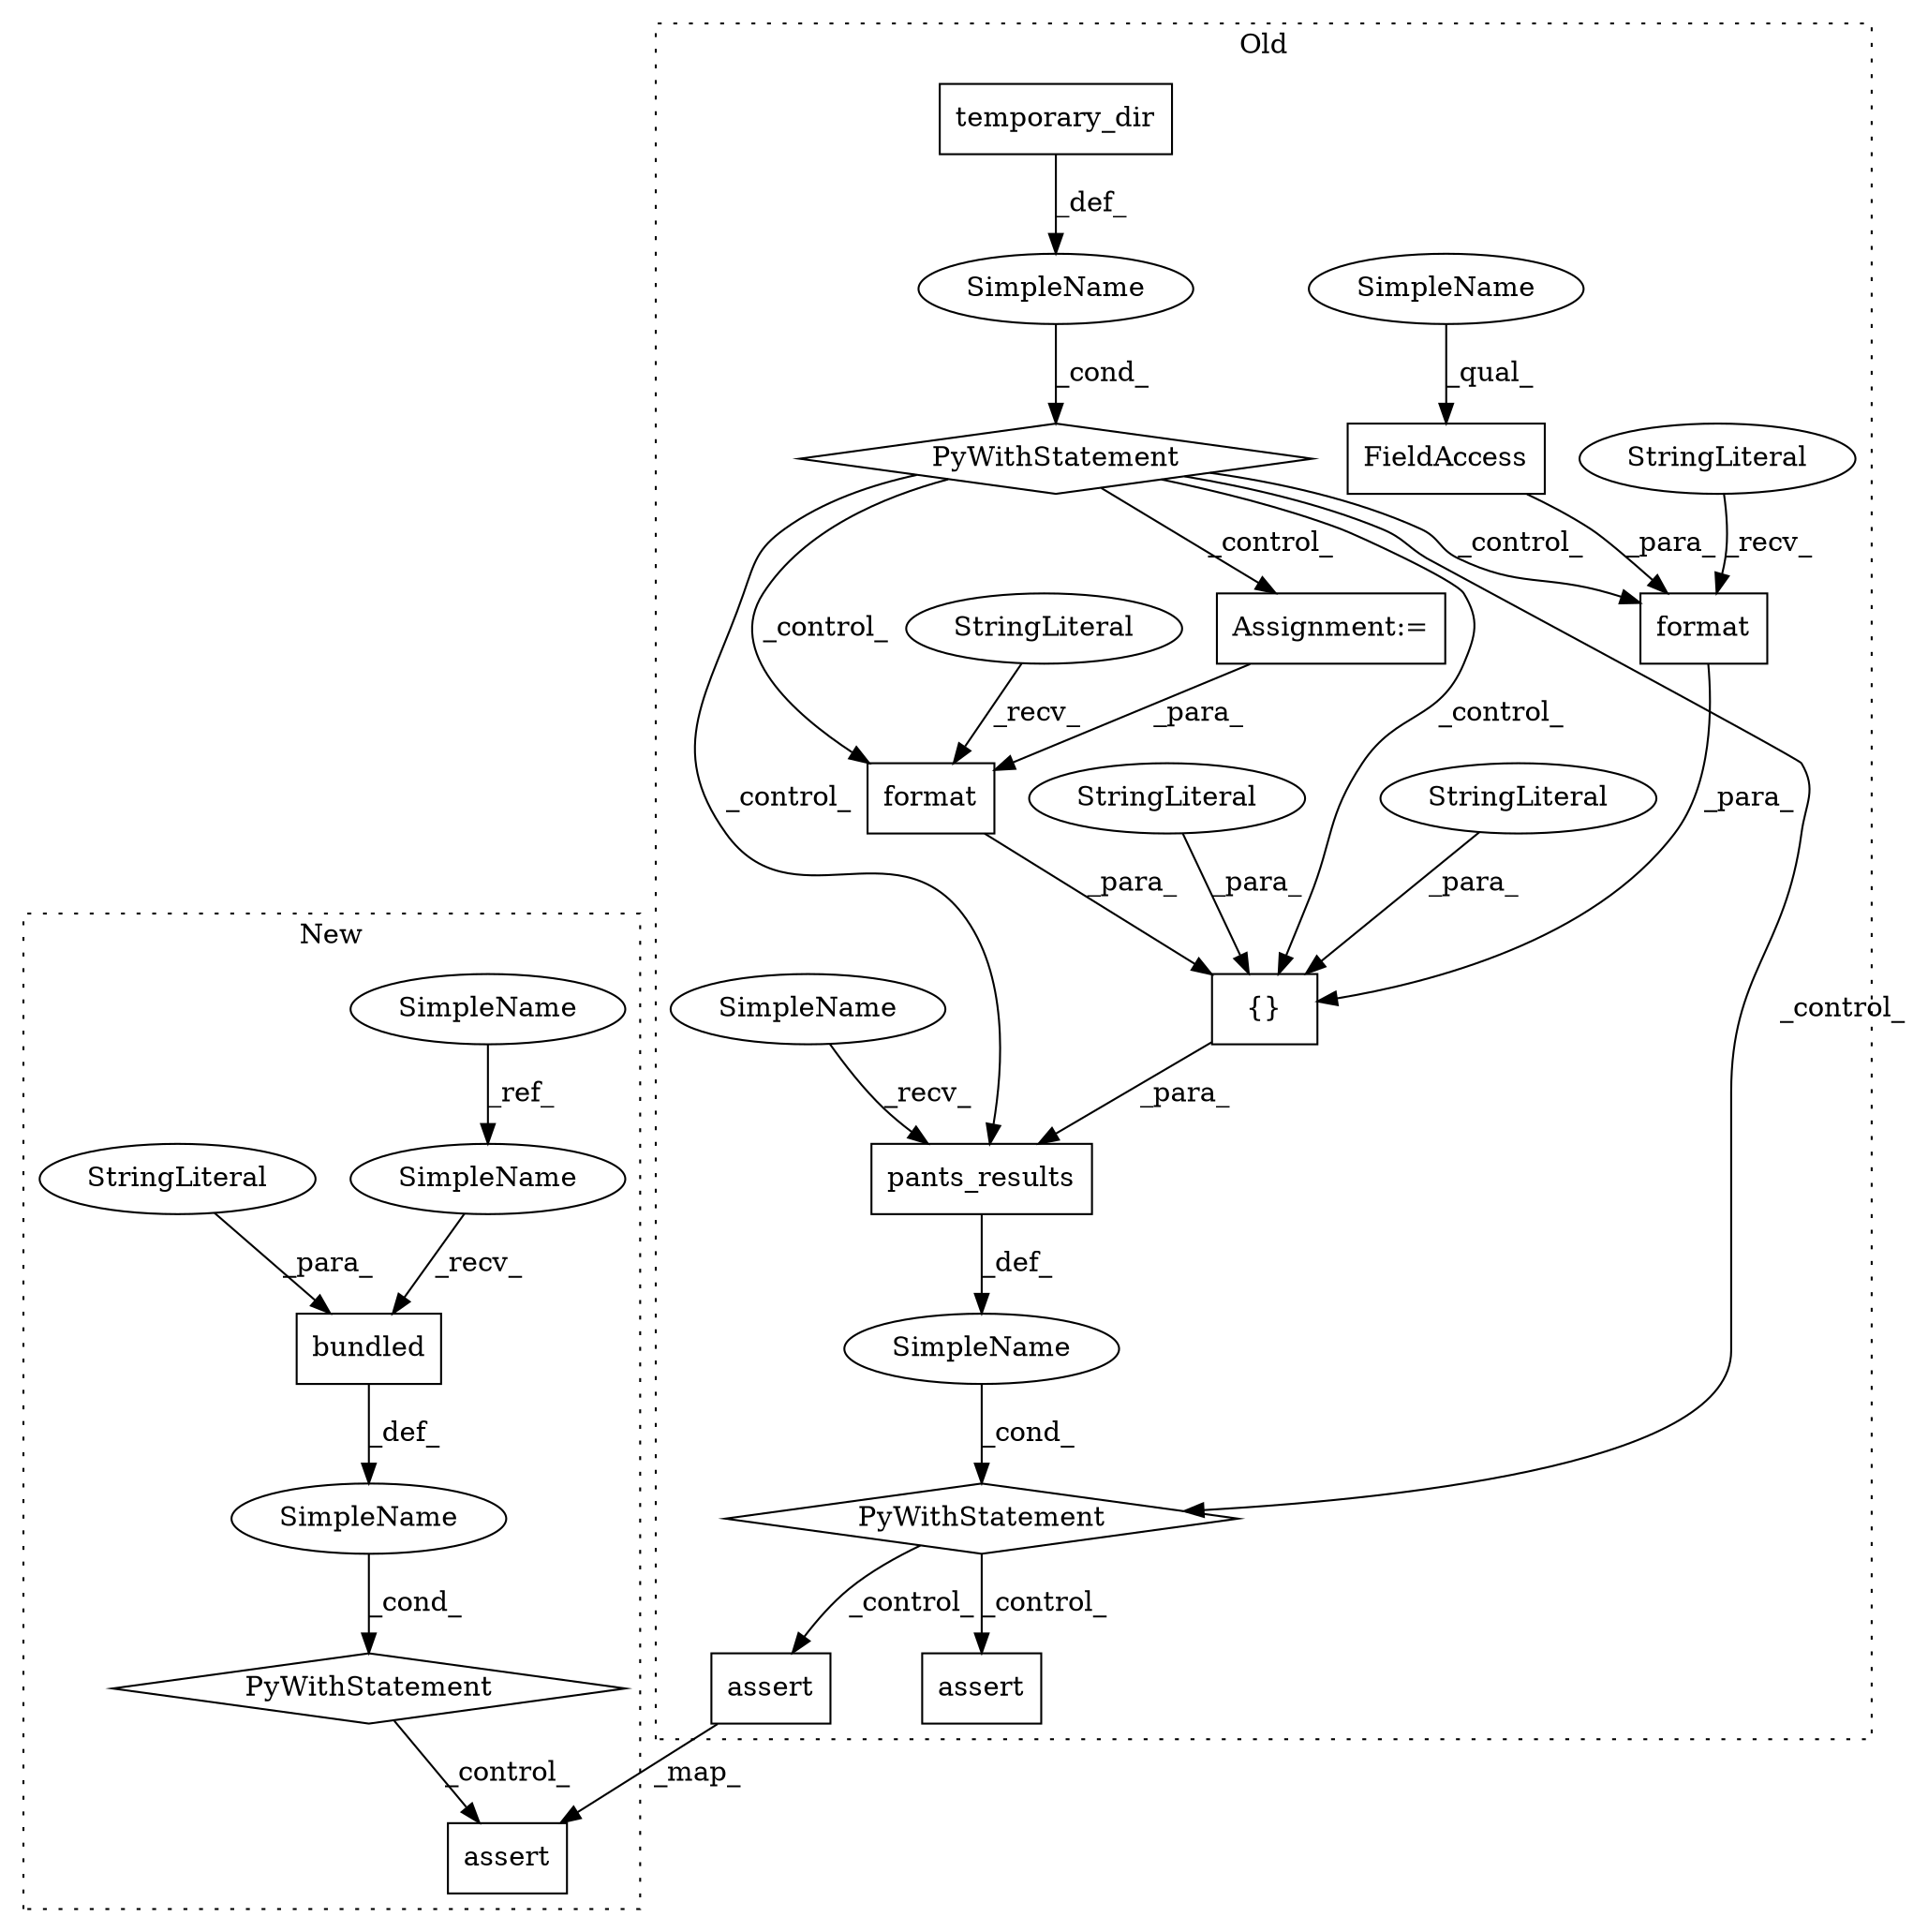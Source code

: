 digraph G {
subgraph cluster0 {
1 [label="PyWithStatement" a="104" s="1906,2044" l="10,2" shape="diamond"];
3 [label="{}" a="4" s="1947,2042" l="1,1" shape="box"];
4 [label="SimpleName" a="42" s="" l="" shape="ellipse"];
5 [label="assert" a="32" s="2084,2108" l="15,1" shape="box"];
6 [label="pants_results" a="32" s="1921,2043" l="14,1" shape="box"];
8 [label="FieldAccess" a="22" s="2025" l="16" shape="box"];
9 [label="format" a="32" s="1974,1993" l="7,1" shape="box"];
10 [label="PyWithStatement" a="104" s="1847,1872" l="10,2" shape="diamond"];
11 [label="format" a="32" s="2018,2041" l="7,1" shape="box"];
15 [label="assert" a="32" s="2124,2241" l="11,1" shape="box"];
16 [label="SimpleName" a="42" s="" l="" shape="ellipse"];
17 [label="temporary_dir" a="32" s="1857" l="15" shape="box"];
18 [label="StringLiteral" a="45" s="1995" l="8" shape="ellipse"];
19 [label="StringLiteral" a="45" s="2004" l="13" shape="ellipse"];
20 [label="StringLiteral" a="45" s="1953" l="20" shape="ellipse"];
22 [label="StringLiteral" a="45" s="1948" l="4" shape="ellipse"];
23 [label="Assignment:=" a="7" s="1886" l="12" shape="box"];
25 [label="SimpleName" a="42" s="2025" l="4" shape="ellipse"];
26 [label="SimpleName" a="42" s="1916" l="4" shape="ellipse"];
label = "Old";
style="dotted";
}
subgraph cluster1 {
2 [label="bundled" a="32" s="1899,1917" l="8,1" shape="box"];
7 [label="SimpleName" a="42" s="1858" l="4" shape="ellipse"];
12 [label="PyWithStatement" a="104" s="1884,1918" l="10,2" shape="diamond"];
13 [label="SimpleName" a="42" s="" l="" shape="ellipse"];
14 [label="assert" a="32" s="1955,2020" l="11,1" shape="box"];
21 [label="StringLiteral" a="45" s="1907" l="10" shape="ellipse"];
24 [label="SimpleName" a="42" s="1894" l="4" shape="ellipse"];
label = "New";
style="dotted";
}
1 -> 15 [label="_control_"];
1 -> 5 [label="_control_"];
2 -> 13 [label="_def_"];
3 -> 6 [label="_para_"];
4 -> 1 [label="_cond_"];
6 -> 4 [label="_def_"];
7 -> 24 [label="_ref_"];
8 -> 11 [label="_para_"];
9 -> 3 [label="_para_"];
10 -> 9 [label="_control_"];
10 -> 23 [label="_control_"];
10 -> 6 [label="_control_"];
10 -> 3 [label="_control_"];
10 -> 1 [label="_control_"];
10 -> 11 [label="_control_"];
11 -> 3 [label="_para_"];
12 -> 14 [label="_control_"];
13 -> 12 [label="_cond_"];
15 -> 14 [label="_map_"];
16 -> 10 [label="_cond_"];
17 -> 16 [label="_def_"];
18 -> 3 [label="_para_"];
19 -> 11 [label="_recv_"];
20 -> 9 [label="_recv_"];
21 -> 2 [label="_para_"];
22 -> 3 [label="_para_"];
23 -> 9 [label="_para_"];
24 -> 2 [label="_recv_"];
25 -> 8 [label="_qual_"];
26 -> 6 [label="_recv_"];
}